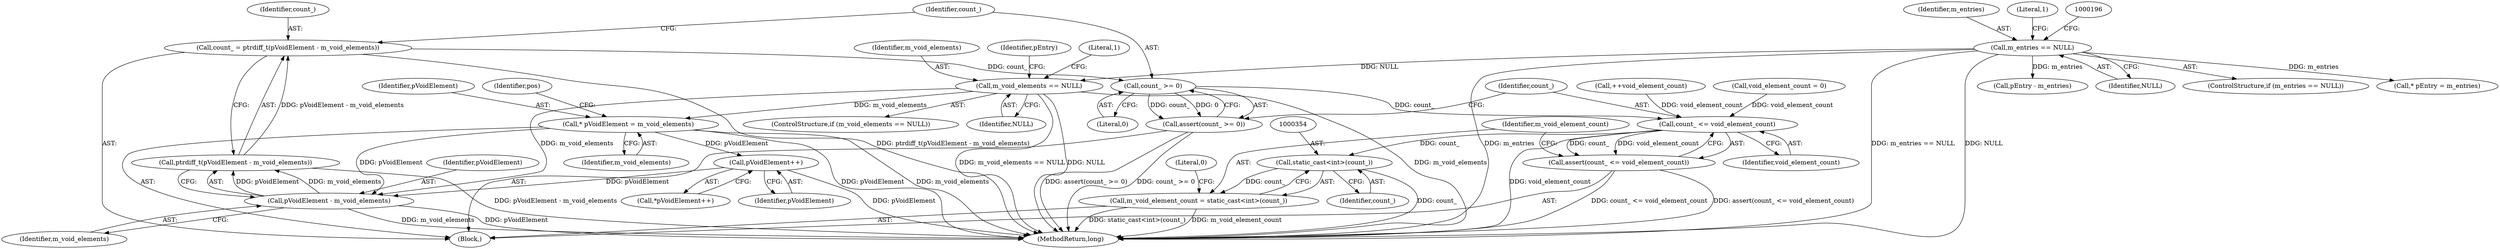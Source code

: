 digraph "0_Android_cc274e2abe8b2a6698a5c47d8aa4bb45f1f9538d_34@integer" {
"1000337" [label="(Call,count_ = ptrdiff_t(pVoidElement - m_void_elements))"];
"1000339" [label="(Call,ptrdiff_t(pVoidElement - m_void_elements))"];
"1000340" [label="(Call,pVoidElement - m_void_elements)"];
"1000286" [label="(Call,pVoidElement++)"];
"1000212" [label="(Call,* pVoidElement = m_void_elements)"];
"1000201" [label="(Call,m_void_elements == NULL)"];
"1000189" [label="(Call,m_entries == NULL)"];
"1000344" [label="(Call,count_ >= 0)"];
"1000343" [label="(Call,assert(count_ >= 0))"];
"1000348" [label="(Call,count_ <= void_element_count)"];
"1000347" [label="(Call,assert(count_ <= void_element_count))"];
"1000353" [label="(Call,static_cast<int>(count_))"];
"1000351" [label="(Call,m_void_element_count = static_cast<int>(count_))"];
"1000209" [label="(Identifier,pEntry)"];
"1000190" [label="(Identifier,m_entries)"];
"1000338" [label="(Identifier,count_)"];
"1000194" [label="(Literal,1)"];
"1000348" [label="(Call,count_ <= void_element_count)"];
"1000321" [label="(Call,pEntry - m_entries)"];
"1000285" [label="(Call,*pVoidElement++)"];
"1000200" [label="(ControlStructure,if (m_void_elements == NULL))"];
"1000203" [label="(Identifier,NULL)"];
"1000342" [label="(Identifier,m_void_elements)"];
"1000286" [label="(Call,pVoidElement++)"];
"1000343" [label="(Call,assert(count_ >= 0))"];
"1000166" [label="(Call,++void_element_count)"];
"1000212" [label="(Call,* pVoidElement = m_void_elements)"];
"1000337" [label="(Call,count_ = ptrdiff_t(pVoidElement - m_void_elements))"];
"1000191" [label="(Identifier,NULL)"];
"1000357" [label="(Literal,0)"];
"1000344" [label="(Call,count_ >= 0)"];
"1000214" [label="(Identifier,m_void_elements)"];
"1000341" [label="(Identifier,pVoidElement)"];
"1000130" [label="(Call,void_element_count = 0)"];
"1000345" [label="(Identifier,count_)"];
"1000201" [label="(Call,m_void_elements == NULL)"];
"1000189" [label="(Call,m_entries == NULL)"];
"1000213" [label="(Identifier,pVoidElement)"];
"1000351" [label="(Call,m_void_element_count = static_cast<int>(count_))"];
"1000358" [label="(MethodReturn,long)"];
"1000352" [label="(Identifier,m_void_element_count)"];
"1000206" [label="(Literal,1)"];
"1000346" [label="(Literal,0)"];
"1000349" [label="(Identifier,count_)"];
"1000350" [label="(Identifier,void_element_count)"];
"1000109" [label="(Block,)"];
"1000287" [label="(Identifier,pVoidElement)"];
"1000340" [label="(Call,pVoidElement - m_void_elements)"];
"1000188" [label="(ControlStructure,if (m_entries == NULL))"];
"1000216" [label="(Identifier,pos)"];
"1000208" [label="(Call,* pEntry = m_entries)"];
"1000353" [label="(Call,static_cast<int>(count_))"];
"1000355" [label="(Identifier,count_)"];
"1000202" [label="(Identifier,m_void_elements)"];
"1000339" [label="(Call,ptrdiff_t(pVoidElement - m_void_elements))"];
"1000347" [label="(Call,assert(count_ <= void_element_count))"];
"1000337" -> "1000109"  [label="AST: "];
"1000337" -> "1000339"  [label="CFG: "];
"1000338" -> "1000337"  [label="AST: "];
"1000339" -> "1000337"  [label="AST: "];
"1000345" -> "1000337"  [label="CFG: "];
"1000337" -> "1000358"  [label="DDG: ptrdiff_t(pVoidElement - m_void_elements)"];
"1000339" -> "1000337"  [label="DDG: pVoidElement - m_void_elements"];
"1000337" -> "1000344"  [label="DDG: count_"];
"1000339" -> "1000340"  [label="CFG: "];
"1000340" -> "1000339"  [label="AST: "];
"1000339" -> "1000358"  [label="DDG: pVoidElement - m_void_elements"];
"1000340" -> "1000339"  [label="DDG: pVoidElement"];
"1000340" -> "1000339"  [label="DDG: m_void_elements"];
"1000340" -> "1000342"  [label="CFG: "];
"1000341" -> "1000340"  [label="AST: "];
"1000342" -> "1000340"  [label="AST: "];
"1000340" -> "1000358"  [label="DDG: m_void_elements"];
"1000340" -> "1000358"  [label="DDG: pVoidElement"];
"1000286" -> "1000340"  [label="DDG: pVoidElement"];
"1000212" -> "1000340"  [label="DDG: pVoidElement"];
"1000201" -> "1000340"  [label="DDG: m_void_elements"];
"1000286" -> "1000285"  [label="AST: "];
"1000286" -> "1000287"  [label="CFG: "];
"1000287" -> "1000286"  [label="AST: "];
"1000285" -> "1000286"  [label="CFG: "];
"1000286" -> "1000358"  [label="DDG: pVoidElement"];
"1000212" -> "1000286"  [label="DDG: pVoidElement"];
"1000212" -> "1000109"  [label="AST: "];
"1000212" -> "1000214"  [label="CFG: "];
"1000213" -> "1000212"  [label="AST: "];
"1000214" -> "1000212"  [label="AST: "];
"1000216" -> "1000212"  [label="CFG: "];
"1000212" -> "1000358"  [label="DDG: m_void_elements"];
"1000212" -> "1000358"  [label="DDG: pVoidElement"];
"1000201" -> "1000212"  [label="DDG: m_void_elements"];
"1000201" -> "1000200"  [label="AST: "];
"1000201" -> "1000203"  [label="CFG: "];
"1000202" -> "1000201"  [label="AST: "];
"1000203" -> "1000201"  [label="AST: "];
"1000206" -> "1000201"  [label="CFG: "];
"1000209" -> "1000201"  [label="CFG: "];
"1000201" -> "1000358"  [label="DDG: m_void_elements == NULL"];
"1000201" -> "1000358"  [label="DDG: NULL"];
"1000201" -> "1000358"  [label="DDG: m_void_elements"];
"1000189" -> "1000201"  [label="DDG: NULL"];
"1000189" -> "1000188"  [label="AST: "];
"1000189" -> "1000191"  [label="CFG: "];
"1000190" -> "1000189"  [label="AST: "];
"1000191" -> "1000189"  [label="AST: "];
"1000194" -> "1000189"  [label="CFG: "];
"1000196" -> "1000189"  [label="CFG: "];
"1000189" -> "1000358"  [label="DDG: m_entries"];
"1000189" -> "1000358"  [label="DDG: m_entries == NULL"];
"1000189" -> "1000358"  [label="DDG: NULL"];
"1000189" -> "1000208"  [label="DDG: m_entries"];
"1000189" -> "1000321"  [label="DDG: m_entries"];
"1000344" -> "1000343"  [label="AST: "];
"1000344" -> "1000346"  [label="CFG: "];
"1000345" -> "1000344"  [label="AST: "];
"1000346" -> "1000344"  [label="AST: "];
"1000343" -> "1000344"  [label="CFG: "];
"1000344" -> "1000343"  [label="DDG: count_"];
"1000344" -> "1000343"  [label="DDG: 0"];
"1000344" -> "1000348"  [label="DDG: count_"];
"1000343" -> "1000109"  [label="AST: "];
"1000349" -> "1000343"  [label="CFG: "];
"1000343" -> "1000358"  [label="DDG: count_ >= 0"];
"1000343" -> "1000358"  [label="DDG: assert(count_ >= 0)"];
"1000348" -> "1000347"  [label="AST: "];
"1000348" -> "1000350"  [label="CFG: "];
"1000349" -> "1000348"  [label="AST: "];
"1000350" -> "1000348"  [label="AST: "];
"1000347" -> "1000348"  [label="CFG: "];
"1000348" -> "1000358"  [label="DDG: void_element_count"];
"1000348" -> "1000347"  [label="DDG: count_"];
"1000348" -> "1000347"  [label="DDG: void_element_count"];
"1000166" -> "1000348"  [label="DDG: void_element_count"];
"1000130" -> "1000348"  [label="DDG: void_element_count"];
"1000348" -> "1000353"  [label="DDG: count_"];
"1000347" -> "1000109"  [label="AST: "];
"1000352" -> "1000347"  [label="CFG: "];
"1000347" -> "1000358"  [label="DDG: count_ <= void_element_count"];
"1000347" -> "1000358"  [label="DDG: assert(count_ <= void_element_count)"];
"1000353" -> "1000351"  [label="AST: "];
"1000353" -> "1000355"  [label="CFG: "];
"1000354" -> "1000353"  [label="AST: "];
"1000355" -> "1000353"  [label="AST: "];
"1000351" -> "1000353"  [label="CFG: "];
"1000353" -> "1000358"  [label="DDG: count_"];
"1000353" -> "1000351"  [label="DDG: count_"];
"1000351" -> "1000109"  [label="AST: "];
"1000352" -> "1000351"  [label="AST: "];
"1000357" -> "1000351"  [label="CFG: "];
"1000351" -> "1000358"  [label="DDG: static_cast<int>(count_)"];
"1000351" -> "1000358"  [label="DDG: m_void_element_count"];
}
